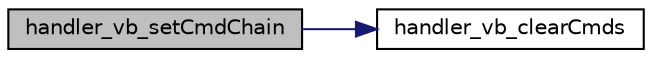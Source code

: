digraph "handler_vb_setCmdChain"
{
  edge [fontname="Helvetica",fontsize="10",labelfontname="Helvetica",labelfontsize="10"];
  node [fontname="Helvetica",fontsize="10",shape=record];
  rankdir="LR";
  Node88 [label="handler_vb_setCmdChain",height=0.2,width=0.4,color="black", fillcolor="grey75", style="filled", fontcolor="black"];
  Node88 -> Node89 [color="midnightblue",fontsize="10",style="solid",fontname="Helvetica"];
  Node89 [label="handler_vb_clearCmds",height=0.2,width=0.4,color="black", fillcolor="white", style="filled",URL="$handler__vb_8c.html#a1601ec68487848cb95f275c44c010afb",tooltip="Clear all stored VB commands. "];
}
